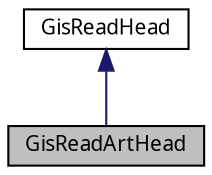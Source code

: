 digraph "GisReadArtHead"
{
  edge [fontname="Sans",fontsize="10",labelfontname="Sans",labelfontsize="10"];
  node [fontname="Sans",fontsize="10",shape=record];
  Node0 [label="GisReadArtHead",height=0.2,width=0.4,color="black", fillcolor="grey75", style="filled", fontcolor="black"];
  Node1 -> Node0 [dir="back",color="midnightblue",fontsize="10",style="solid",fontname="Sans"];
  Node1 [label="GisReadHead",height=0.2,width=0.4,color="black", fillcolor="white", style="filled",URL="$d9/d81/classGisReadHead.html"];
}

